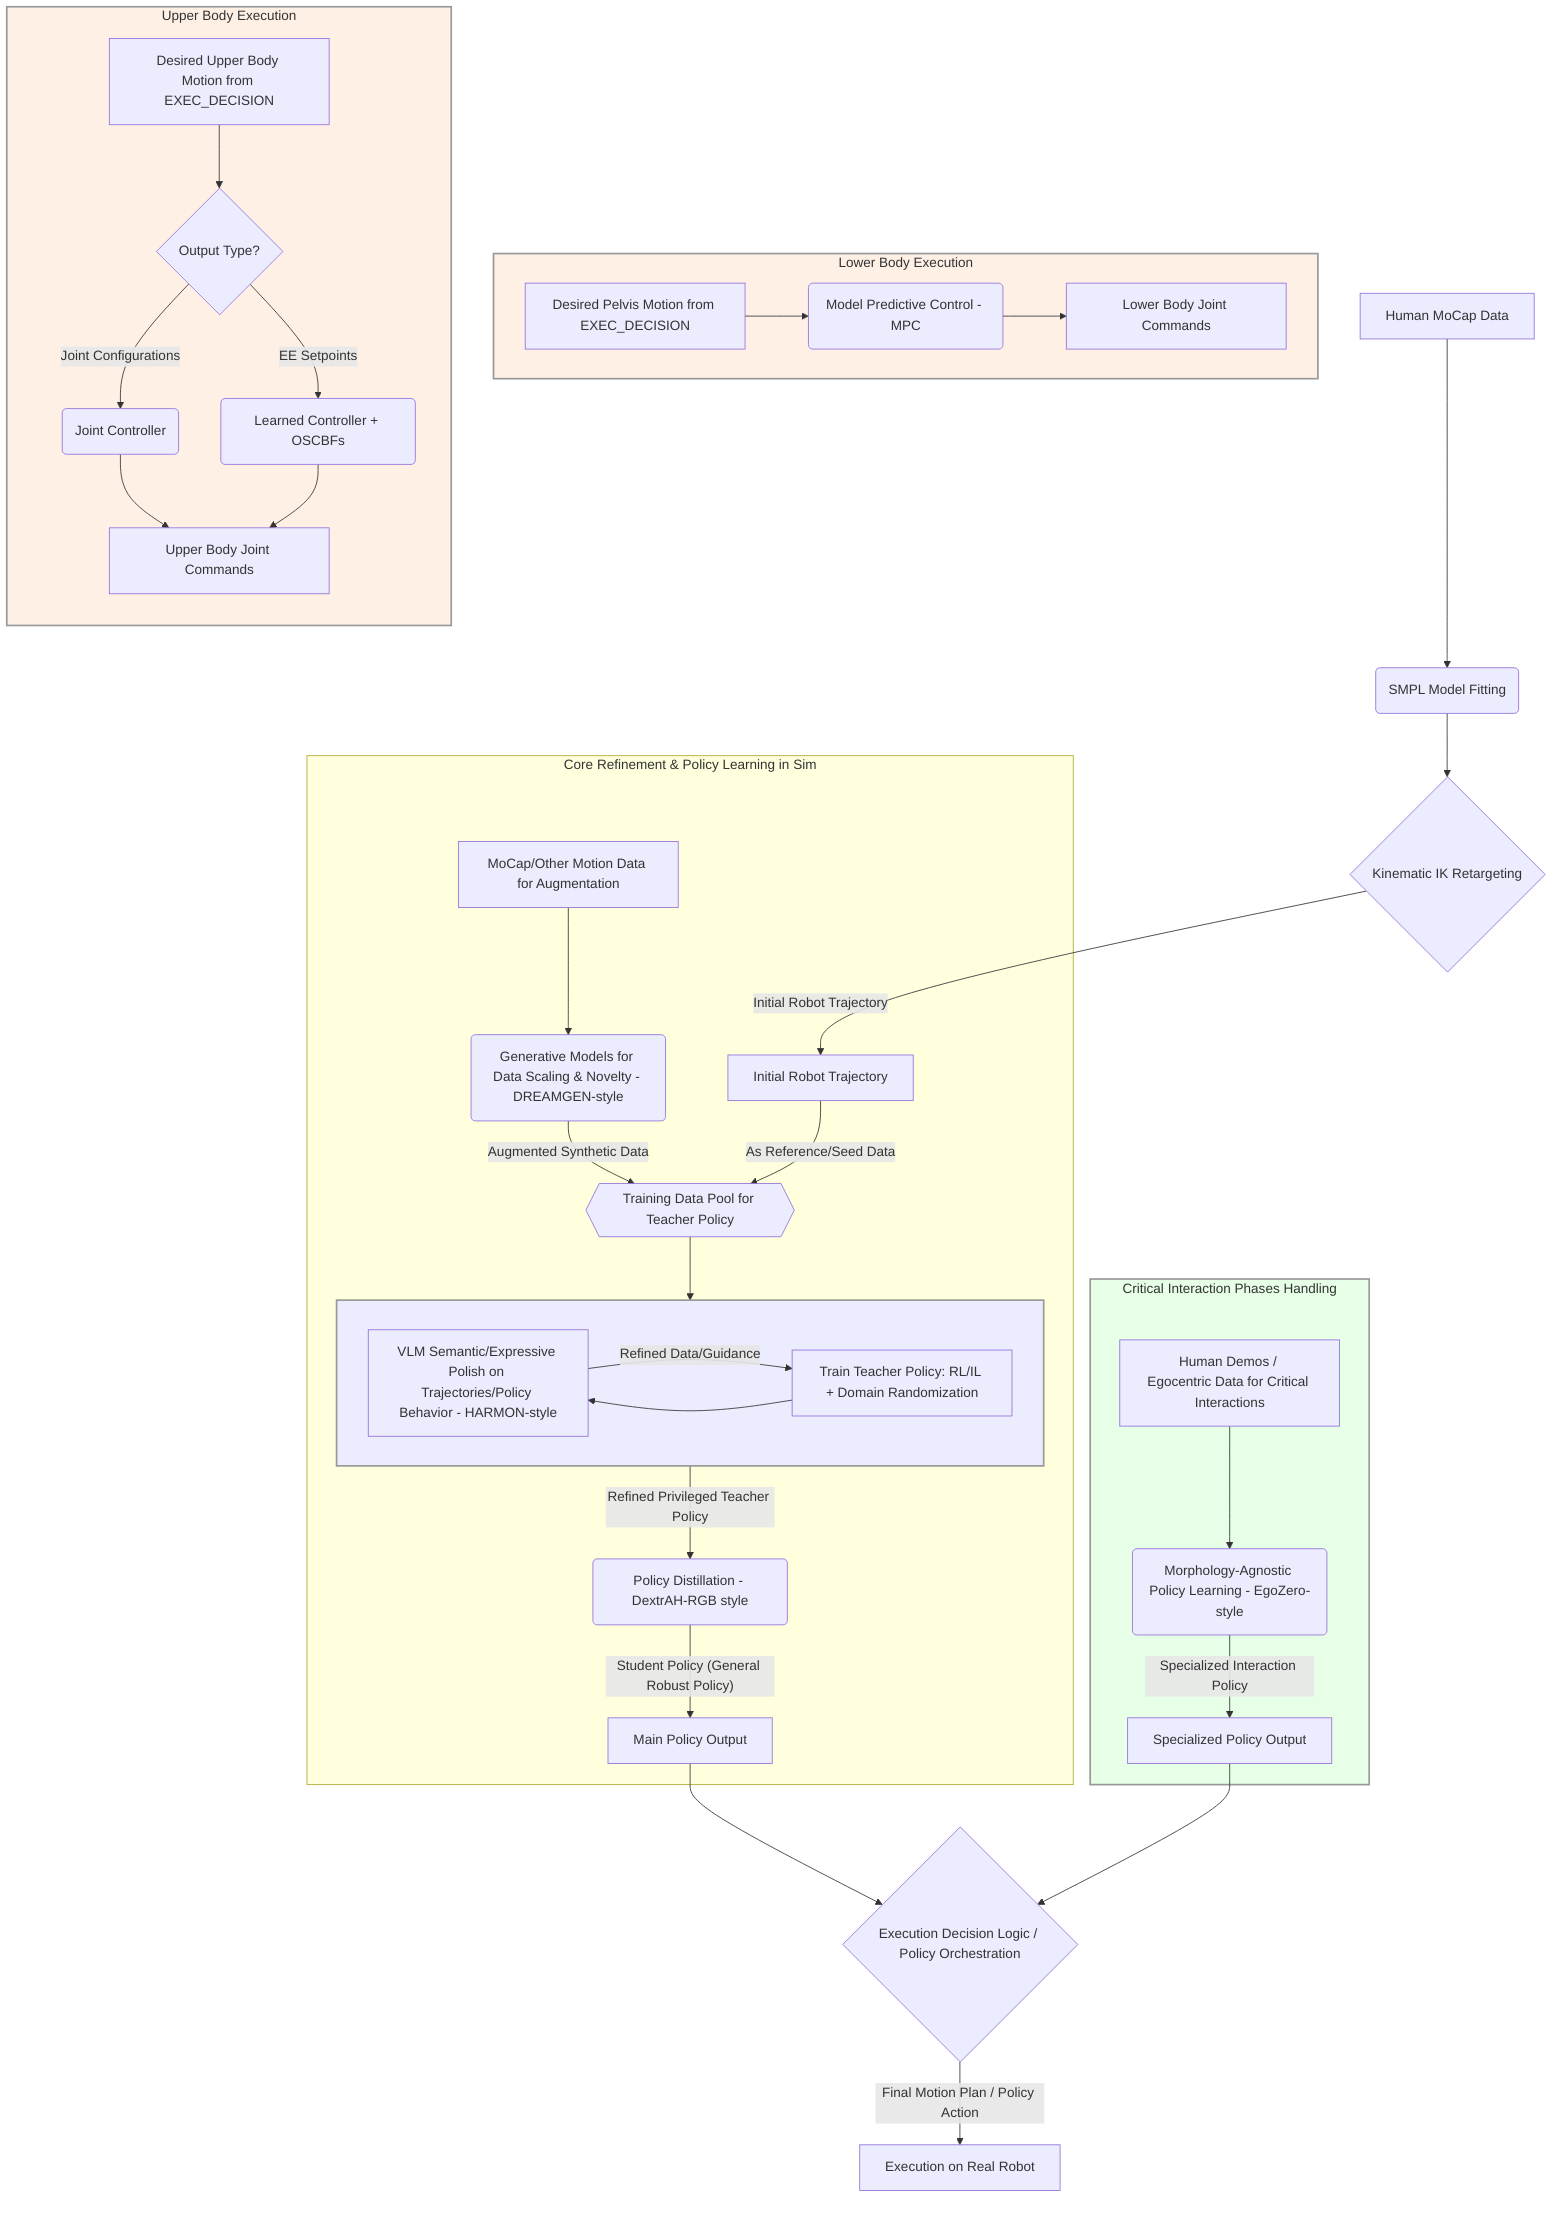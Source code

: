 ---

config:

layout: dagre

---

flowchart TD

subgraph E_Iterative_Loop[" "]

direction LR

E_VLM_Polish["VLM Semantic/Expressive Polish on Trajectories/Policy Behavior - HARMON-style"]

E_Train_Teacher["Train Teacher Policy: RL/IL + Domain Randomization"]

end

subgraph Sim_Training_Pipeline["Core Refinement & Policy Learning in Sim"]

direction TB

E_Initial_Traj_Node["Initial Robot Trajectory"]

E_DREAMGEN("Generative Models for Data Scaling & Novelty - DREAMGEN-style")

MoCap_For_DREAMGEN["MoCap/Other Motion Data for Augmentation"]

E_Training_Data_Pool{{"Training Data Pool for Teacher Policy"}}

E_Iterative_Loop

E_Distill("Policy Distillation - DextrAH-RGB style")

MAIN_POLICY_OUTPUT["Main Policy Output"]

end

subgraph Critical_Interaction_Handling["Critical Interaction Phases Handling"]

direction TB

E_EgoZero_Learn("Morphology-Agnostic Policy Learning - EgoZero-style")

EgoZero_Data["Human Demos / Egocentric Data for Critical Interactions"]

CRIT_POLICY_OUTPUT["Specialized Policy Output"]

end

subgraph F_EXEC_Lower["Lower Body Execution"]

F_EXEC_L_MPC("Model Predictive Control - MPC")

F_EXEC_L_Input["Desired Pelvis Motion from EXEC_DECISION"]

F_EXEC_L_Cmds["Lower Body Joint Commands"]

end

subgraph F_EXEC_Upper["Upper Body Execution"]

direction TB

F_EXEC_U_Decision{"Output Type?"}

F_EXEC_U_Input["Desired Upper Body Motion from EXEC_DECISION"]

F_EXEC_U_JC("Joint Controller")

F_EXEC_U_Cmds["Upper Body Joint Commands"]

F_EXEC_U_EESC("Learned Controller + OSCBFs")

end

A["Human MoCap Data"] --> B("SMPL Model Fitting")

B --> C{"Kinematic IK Retargeting"}

C -- Initial Robot Trajectory --> E_Initial_Traj_Node

MoCap_For_DREAMGEN --> E_DREAMGEN

E_DREAMGEN -- Augmented Synthetic Data --> E_Training_Data_Pool

E_Initial_Traj_Node -- As Reference/Seed Data --> E_Training_Data_Pool

E_Training_Data_Pool --> E_Iterative_Loop

E_Train_Teacher --> E_VLM_Polish

E_VLM_Polish -- Refined Data/Guidance --> E_Train_Teacher

E_Iterative_Loop -- Refined Privileged Teacher Policy --> E_Distill

E_Distill -- Student Policy (General Robust Policy) --> MAIN_POLICY_OUTPUT

EgoZero_Data --> E_EgoZero_Learn

E_EgoZero_Learn -- Specialized Interaction Policy --> CRIT_POLICY_OUTPUT

MAIN_POLICY_OUTPUT --> EXEC_DECISION{"Execution Decision Logic / Policy Orchestration"}

CRIT_POLICY_OUTPUT --> EXEC_DECISION

EXEC_DECISION -- Final Motion Plan / Policy Action --> F_EXEC["Execution on Real Robot"]

F_EXEC_L_Input --> F_EXEC_L_MPC

F_EXEC_L_MPC --> F_EXEC_L_Cmds

F_EXEC_U_Input --> F_EXEC_U_Decision

F_EXEC_U_Decision -- Joint Configurations --> F_EXEC_U_JC

F_EXEC_U_JC --> F_EXEC_U_Cmds

F_EXEC_U_Decision -- EE Setpoints --> F_EXEC_U_EESC

F_EXEC_U_EESC --> F_EXEC_U_Cmds

style E_Iterative_Loop fill:#ececff,stroke:#999,stroke-width:2px

style Critical_Interaction_Handling fill:#e6ffe6,stroke:#999,stroke-width:2px

style F_EXEC_Lower fill:#fff0e6,stroke:#999,stroke-width:2px

style F_EXEC_Upper fill:#fff0e6,stroke:#999,stroke-width:2px